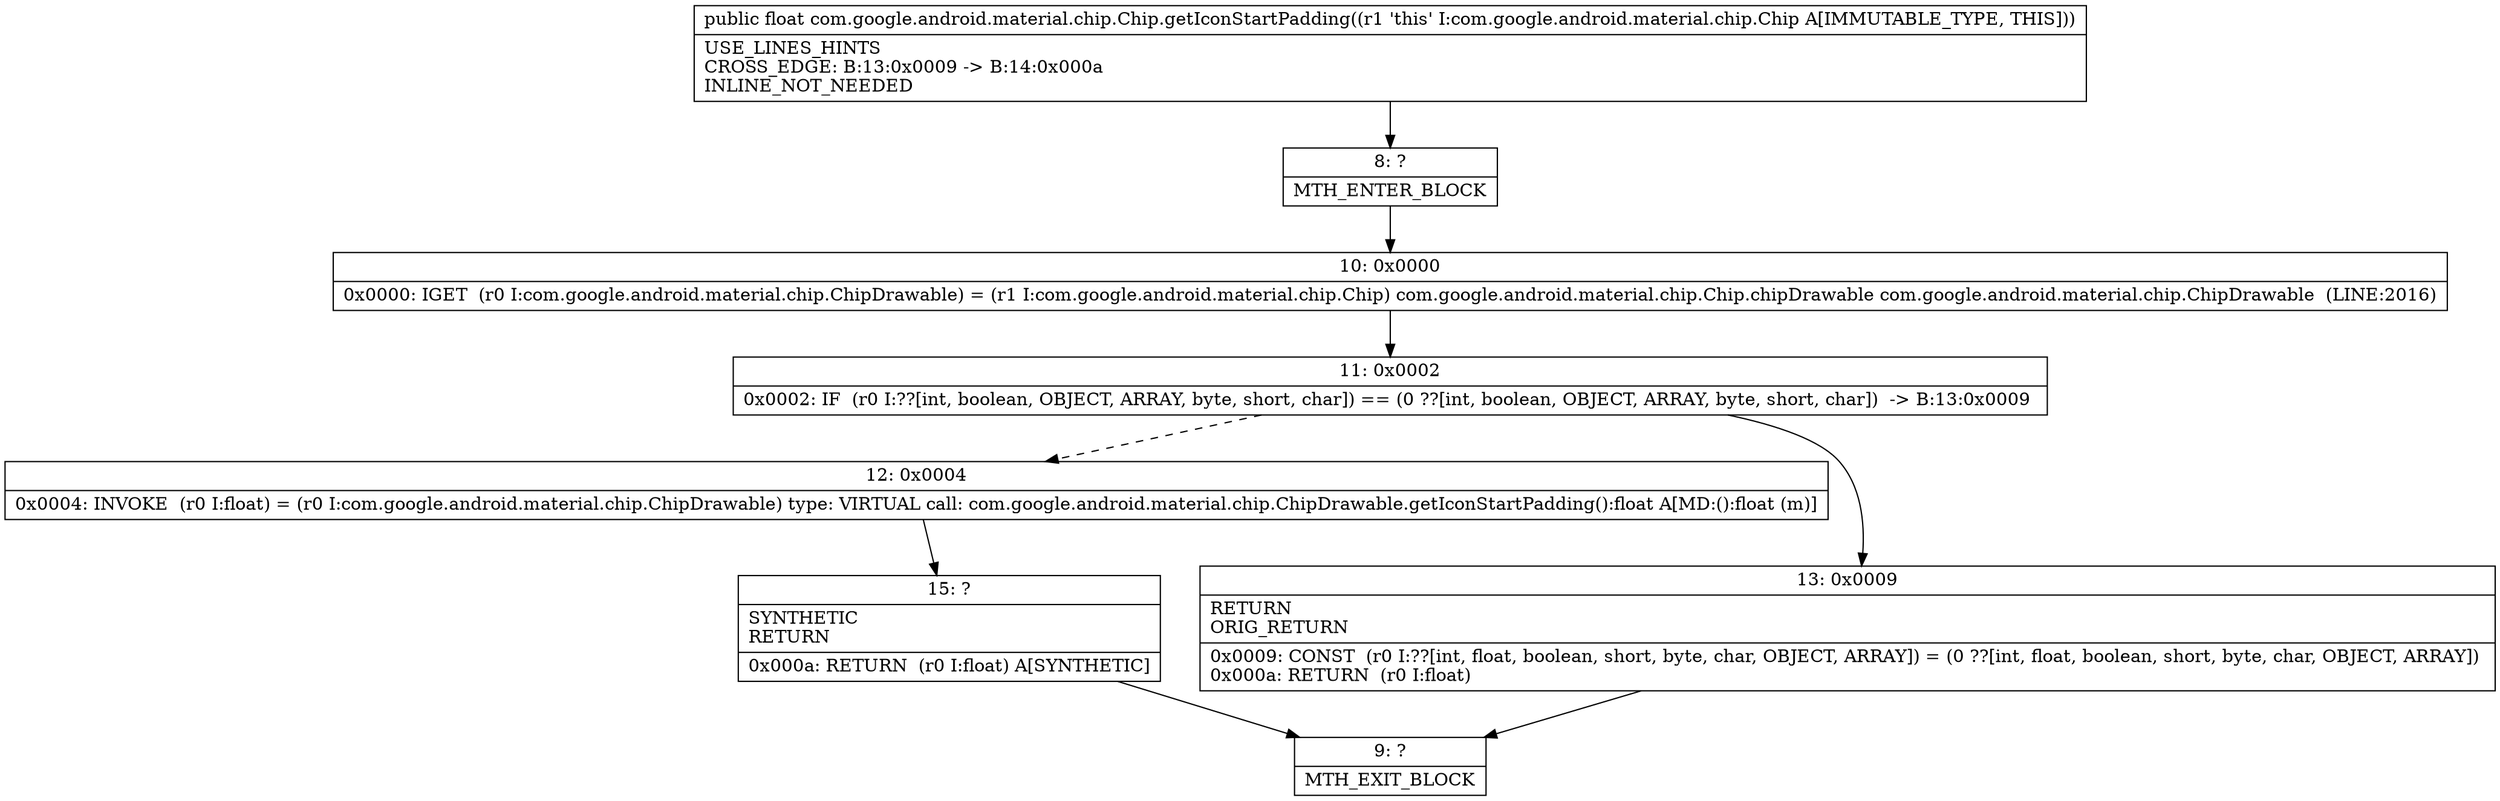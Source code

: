 digraph "CFG forcom.google.android.material.chip.Chip.getIconStartPadding()F" {
Node_8 [shape=record,label="{8\:\ ?|MTH_ENTER_BLOCK\l}"];
Node_10 [shape=record,label="{10\:\ 0x0000|0x0000: IGET  (r0 I:com.google.android.material.chip.ChipDrawable) = (r1 I:com.google.android.material.chip.Chip) com.google.android.material.chip.Chip.chipDrawable com.google.android.material.chip.ChipDrawable  (LINE:2016)\l}"];
Node_11 [shape=record,label="{11\:\ 0x0002|0x0002: IF  (r0 I:??[int, boolean, OBJECT, ARRAY, byte, short, char]) == (0 ??[int, boolean, OBJECT, ARRAY, byte, short, char])  \-\> B:13:0x0009 \l}"];
Node_12 [shape=record,label="{12\:\ 0x0004|0x0004: INVOKE  (r0 I:float) = (r0 I:com.google.android.material.chip.ChipDrawable) type: VIRTUAL call: com.google.android.material.chip.ChipDrawable.getIconStartPadding():float A[MD:():float (m)]\l}"];
Node_15 [shape=record,label="{15\:\ ?|SYNTHETIC\lRETURN\l|0x000a: RETURN  (r0 I:float) A[SYNTHETIC]\l}"];
Node_9 [shape=record,label="{9\:\ ?|MTH_EXIT_BLOCK\l}"];
Node_13 [shape=record,label="{13\:\ 0x0009|RETURN\lORIG_RETURN\l|0x0009: CONST  (r0 I:??[int, float, boolean, short, byte, char, OBJECT, ARRAY]) = (0 ??[int, float, boolean, short, byte, char, OBJECT, ARRAY]) \l0x000a: RETURN  (r0 I:float) \l}"];
MethodNode[shape=record,label="{public float com.google.android.material.chip.Chip.getIconStartPadding((r1 'this' I:com.google.android.material.chip.Chip A[IMMUTABLE_TYPE, THIS]))  | USE_LINES_HINTS\lCROSS_EDGE: B:13:0x0009 \-\> B:14:0x000a\lINLINE_NOT_NEEDED\l}"];
MethodNode -> Node_8;Node_8 -> Node_10;
Node_10 -> Node_11;
Node_11 -> Node_12[style=dashed];
Node_11 -> Node_13;
Node_12 -> Node_15;
Node_15 -> Node_9;
Node_13 -> Node_9;
}

